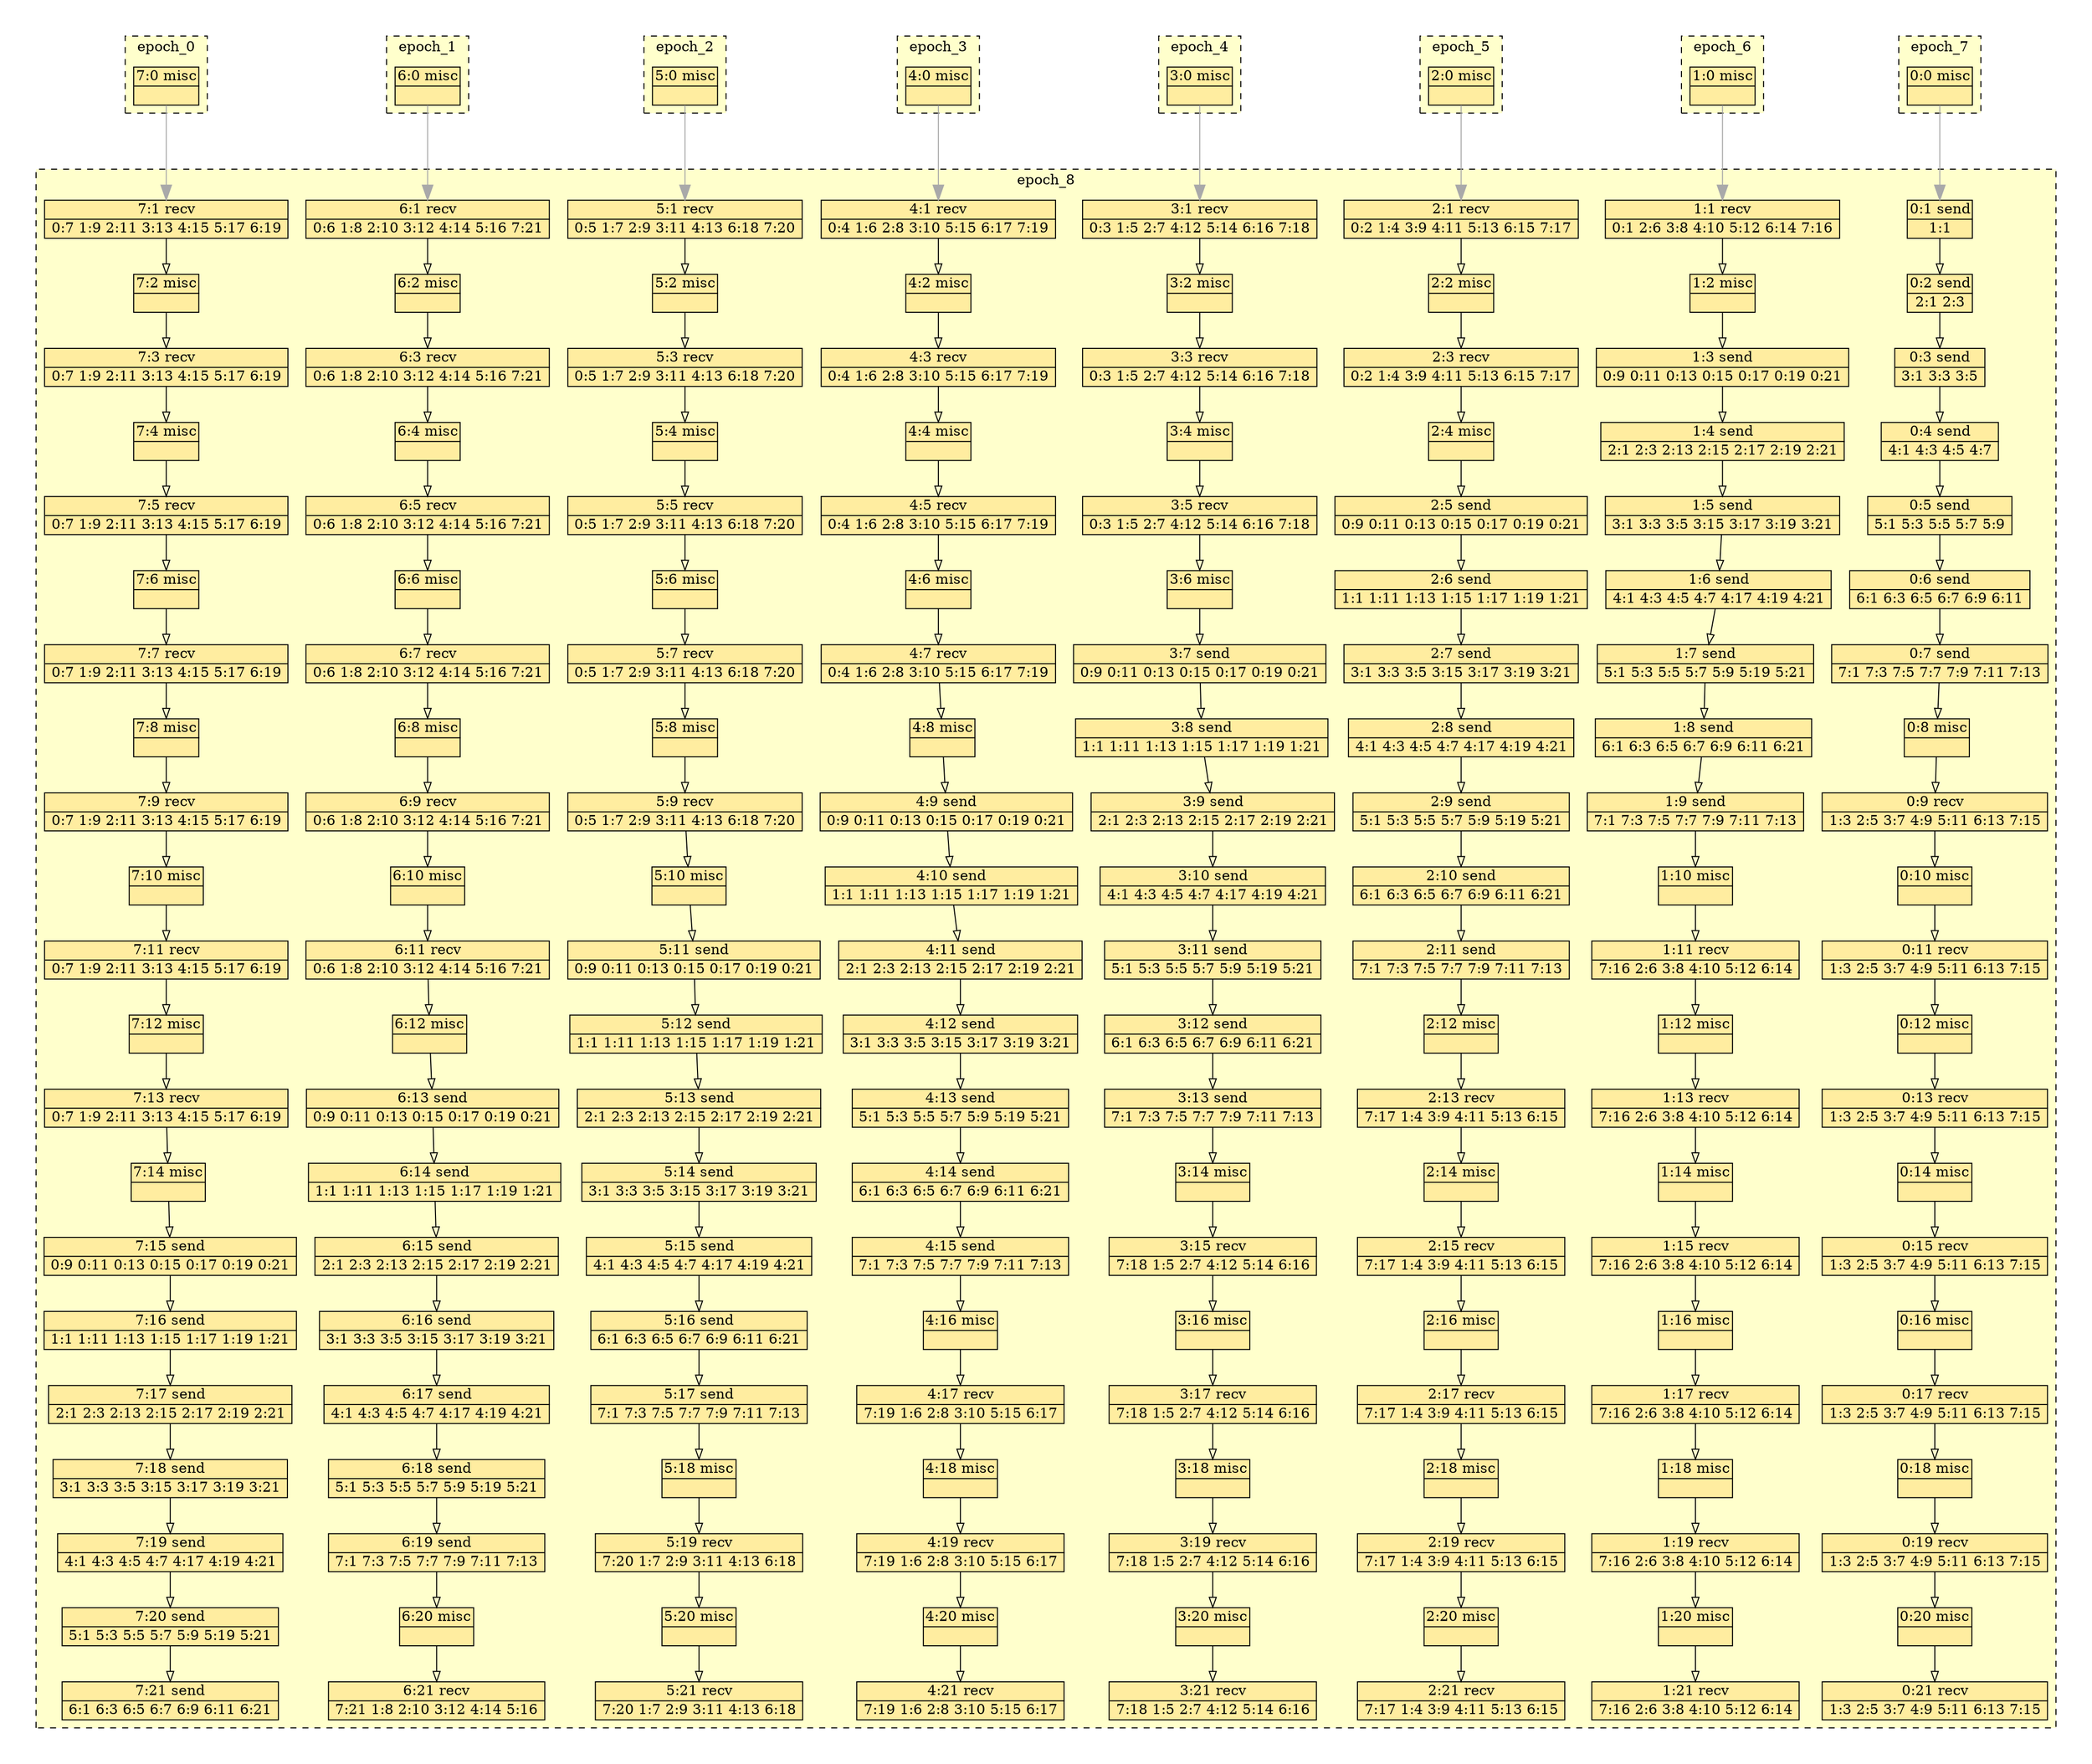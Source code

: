digraph{node[shape=none margin=0 style=filled colorscheme=ylorrd9 fillcolor=2];compound=true;splines=line;subgraph clusterdummy0_0{style=invis;subgraph clusterdummy0_1{style=invis;subgraph clusterdummy0_2{style=invis;subgraph cluster0{style=dashed;colorscheme=ylorrd9;bgcolor=1;edge[arrowhead=empty];label=epoch_0;154[label=<<table border="0" cellborder="0" cellspacing="0"><tr><td>7:0 misc</td></tr><hr/><tr><td> </td></tr></table>>];}}}}subgraph clusterdummy1_0{style=invis;subgraph clusterdummy1_1{style=invis;subgraph clusterdummy1_2{style=invis;subgraph cluster1{style=dashed;colorscheme=ylorrd9;bgcolor=1;edge[arrowhead=empty];label=epoch_1;132[label=<<table border="0" cellborder="0" cellspacing="0"><tr><td>6:0 misc</td></tr><hr/><tr><td> </td></tr></table>>];}}}}subgraph clusterdummy2_0{style=invis;subgraph clusterdummy2_1{style=invis;subgraph clusterdummy2_2{style=invis;subgraph cluster2{style=dashed;colorscheme=ylorrd9;bgcolor=1;edge[arrowhead=empty];label=epoch_2;110[label=<<table border="0" cellborder="0" cellspacing="0"><tr><td>5:0 misc</td></tr><hr/><tr><td> </td></tr></table>>];}}}}subgraph clusterdummy3_0{style=invis;subgraph clusterdummy3_1{style=invis;subgraph clusterdummy3_2{style=invis;subgraph cluster3{style=dashed;colorscheme=ylorrd9;bgcolor=1;edge[arrowhead=empty];label=epoch_3;88[label=<<table border="0" cellborder="0" cellspacing="0"><tr><td>4:0 misc</td></tr><hr/><tr><td> </td></tr></table>>];}}}}subgraph clusterdummy4_0{style=invis;subgraph clusterdummy4_1{style=invis;subgraph clusterdummy4_2{style=invis;subgraph cluster4{style=dashed;colorscheme=ylorrd9;bgcolor=1;edge[arrowhead=empty];label=epoch_4;66[label=<<table border="0" cellborder="0" cellspacing="0"><tr><td>3:0 misc</td></tr><hr/><tr><td> </td></tr></table>>];}}}}subgraph clusterdummy5_0{style=invis;subgraph clusterdummy5_1{style=invis;subgraph clusterdummy5_2{style=invis;subgraph cluster5{style=dashed;colorscheme=ylorrd9;bgcolor=1;edge[arrowhead=empty];label=epoch_5;44[label=<<table border="0" cellborder="0" cellspacing="0"><tr><td>2:0 misc</td></tr><hr/><tr><td> </td></tr></table>>];}}}}subgraph clusterdummy6_0{style=invis;subgraph clusterdummy6_1{style=invis;subgraph clusterdummy6_2{style=invis;subgraph cluster6{style=dashed;colorscheme=ylorrd9;bgcolor=1;edge[arrowhead=empty];label=epoch_6;22[label=<<table border="0" cellborder="0" cellspacing="0"><tr><td>1:0 misc</td></tr><hr/><tr><td> </td></tr></table>>];}}}}subgraph clusterdummy7_0{style=invis;subgraph clusterdummy7_1{style=invis;subgraph clusterdummy7_2{style=invis;subgraph cluster7{style=dashed;colorscheme=ylorrd9;bgcolor=1;edge[arrowhead=empty];label=epoch_7;0[label=<<table border="0" cellborder="0" cellspacing="0"><tr><td>0:0 misc</td></tr><hr/><tr><td> </td></tr></table>>];}}}}subgraph clusterdummy8_0{style=invis;subgraph clusterdummy8_1{style=invis;subgraph clusterdummy8_2{style=invis;subgraph cluster8{style=dashed;colorscheme=ylorrd9;bgcolor=1;edge[arrowhead=empty];label=epoch_8;1[label=<<table border="0" cellborder="0" cellspacing="0"><tr><td>0:1 send</td></tr><hr/><tr><td> 1:1 </td></tr></table>>];2[label=<<table border="0" cellborder="0" cellspacing="0"><tr><td>0:2 send</td></tr><hr/><tr><td> 2:1 2:3 </td></tr></table>>];1->2;3[label=<<table border="0" cellborder="0" cellspacing="0"><tr><td>0:3 send</td></tr><hr/><tr><td> 3:1 3:3 3:5 </td></tr></table>>];2->3;4[label=<<table border="0" cellborder="0" cellspacing="0"><tr><td>0:4 send</td></tr><hr/><tr><td> 4:1 4:3 4:5 4:7 </td></tr></table>>];3->4;5[label=<<table border="0" cellborder="0" cellspacing="0"><tr><td>0:5 send</td></tr><hr/><tr><td> 5:1 5:3 5:5 5:7 5:9 </td></tr></table>>];4->5;6[label=<<table border="0" cellborder="0" cellspacing="0"><tr><td>0:6 send</td></tr><hr/><tr><td> 6:1 6:3 6:5 6:7 6:9 6:11 </td></tr></table>>];5->6;7[label=<<table border="0" cellborder="0" cellspacing="0"><tr><td>0:7 send</td></tr><hr/><tr><td> 7:1 7:3 7:5 7:7 7:9 7:11 7:13 </td></tr></table>>];6->7;8[label=<<table border="0" cellborder="0" cellspacing="0"><tr><td>0:8 misc</td></tr><hr/><tr><td> </td></tr></table>>];7->8;9[label=<<table border="0" cellborder="0" cellspacing="0"><tr><td>0:9 recv</td></tr><hr/><tr><td> 1:3 2:5 3:7 4:9 5:11 6:13 7:15 </td></tr></table>>];8->9;10[label=<<table border="0" cellborder="0" cellspacing="0"><tr><td>0:10 misc</td></tr><hr/><tr><td> </td></tr></table>>];9->10;11[label=<<table border="0" cellborder="0" cellspacing="0"><tr><td>0:11 recv</td></tr><hr/><tr><td> 1:3 2:5 3:7 4:9 5:11 6:13 7:15 </td></tr></table>>];10->11;12[label=<<table border="0" cellborder="0" cellspacing="0"><tr><td>0:12 misc</td></tr><hr/><tr><td> </td></tr></table>>];11->12;13[label=<<table border="0" cellborder="0" cellspacing="0"><tr><td>0:13 recv</td></tr><hr/><tr><td> 1:3 2:5 3:7 4:9 5:11 6:13 7:15 </td></tr></table>>];12->13;14[label=<<table border="0" cellborder="0" cellspacing="0"><tr><td>0:14 misc</td></tr><hr/><tr><td> </td></tr></table>>];13->14;15[label=<<table border="0" cellborder="0" cellspacing="0"><tr><td>0:15 recv</td></tr><hr/><tr><td> 1:3 2:5 3:7 4:9 5:11 6:13 7:15 </td></tr></table>>];14->15;16[label=<<table border="0" cellborder="0" cellspacing="0"><tr><td>0:16 misc</td></tr><hr/><tr><td> </td></tr></table>>];15->16;17[label=<<table border="0" cellborder="0" cellspacing="0"><tr><td>0:17 recv</td></tr><hr/><tr><td> 1:3 2:5 3:7 4:9 5:11 6:13 7:15 </td></tr></table>>];16->17;18[label=<<table border="0" cellborder="0" cellspacing="0"><tr><td>0:18 misc</td></tr><hr/><tr><td> </td></tr></table>>];17->18;19[label=<<table border="0" cellborder="0" cellspacing="0"><tr><td>0:19 recv</td></tr><hr/><tr><td> 1:3 2:5 3:7 4:9 5:11 6:13 7:15 </td></tr></table>>];18->19;20[label=<<table border="0" cellborder="0" cellspacing="0"><tr><td>0:20 misc</td></tr><hr/><tr><td> </td></tr></table>>];19->20;21[label=<<table border="0" cellborder="0" cellspacing="0"><tr><td>0:21 recv</td></tr><hr/><tr><td> 1:3 2:5 3:7 4:9 5:11 6:13 7:15 </td></tr></table>>];20->21;23[label=<<table border="0" cellborder="0" cellspacing="0"><tr><td>1:1 recv</td></tr><hr/><tr><td> 0:1 2:6 3:8 4:10 5:12 6:14 7:16 </td></tr></table>>];24[label=<<table border="0" cellborder="0" cellspacing="0"><tr><td>1:2 misc</td></tr><hr/><tr><td> </td></tr></table>>];23->24;25[label=<<table border="0" cellborder="0" cellspacing="0"><tr><td>1:3 send</td></tr><hr/><tr><td> 0:9 0:11 0:13 0:15 0:17 0:19 0:21 </td></tr></table>>];24->25;26[label=<<table border="0" cellborder="0" cellspacing="0"><tr><td>1:4 send</td></tr><hr/><tr><td> 2:1 2:3 2:13 2:15 2:17 2:19 2:21 </td></tr></table>>];25->26;27[label=<<table border="0" cellborder="0" cellspacing="0"><tr><td>1:5 send</td></tr><hr/><tr><td> 3:1 3:3 3:5 3:15 3:17 3:19 3:21 </td></tr></table>>];26->27;28[label=<<table border="0" cellborder="0" cellspacing="0"><tr><td>1:6 send</td></tr><hr/><tr><td> 4:1 4:3 4:5 4:7 4:17 4:19 4:21 </td></tr></table>>];27->28;29[label=<<table border="0" cellborder="0" cellspacing="0"><tr><td>1:7 send</td></tr><hr/><tr><td> 5:1 5:3 5:5 5:7 5:9 5:19 5:21 </td></tr></table>>];28->29;30[label=<<table border="0" cellborder="0" cellspacing="0"><tr><td>1:8 send</td></tr><hr/><tr><td> 6:1 6:3 6:5 6:7 6:9 6:11 6:21 </td></tr></table>>];29->30;31[label=<<table border="0" cellborder="0" cellspacing="0"><tr><td>1:9 send</td></tr><hr/><tr><td> 7:1 7:3 7:5 7:7 7:9 7:11 7:13 </td></tr></table>>];30->31;32[label=<<table border="0" cellborder="0" cellspacing="0"><tr><td>1:10 misc</td></tr><hr/><tr><td> </td></tr></table>>];31->32;33[label=<<table border="0" cellborder="0" cellspacing="0"><tr><td>1:11 recv</td></tr><hr/><tr><td> 7:16 2:6 3:8 4:10 5:12 6:14 </td></tr></table>>];32->33;34[label=<<table border="0" cellborder="0" cellspacing="0"><tr><td>1:12 misc</td></tr><hr/><tr><td> </td></tr></table>>];33->34;35[label=<<table border="0" cellborder="0" cellspacing="0"><tr><td>1:13 recv</td></tr><hr/><tr><td> 7:16 2:6 3:8 4:10 5:12 6:14 </td></tr></table>>];34->35;36[label=<<table border="0" cellborder="0" cellspacing="0"><tr><td>1:14 misc</td></tr><hr/><tr><td> </td></tr></table>>];35->36;37[label=<<table border="0" cellborder="0" cellspacing="0"><tr><td>1:15 recv</td></tr><hr/><tr><td> 7:16 2:6 3:8 4:10 5:12 6:14 </td></tr></table>>];36->37;38[label=<<table border="0" cellborder="0" cellspacing="0"><tr><td>1:16 misc</td></tr><hr/><tr><td> </td></tr></table>>];37->38;39[label=<<table border="0" cellborder="0" cellspacing="0"><tr><td>1:17 recv</td></tr><hr/><tr><td> 7:16 2:6 3:8 4:10 5:12 6:14 </td></tr></table>>];38->39;40[label=<<table border="0" cellborder="0" cellspacing="0"><tr><td>1:18 misc</td></tr><hr/><tr><td> </td></tr></table>>];39->40;41[label=<<table border="0" cellborder="0" cellspacing="0"><tr><td>1:19 recv</td></tr><hr/><tr><td> 7:16 2:6 3:8 4:10 5:12 6:14 </td></tr></table>>];40->41;42[label=<<table border="0" cellborder="0" cellspacing="0"><tr><td>1:20 misc</td></tr><hr/><tr><td> </td></tr></table>>];41->42;43[label=<<table border="0" cellborder="0" cellspacing="0"><tr><td>1:21 recv</td></tr><hr/><tr><td> 7:16 2:6 3:8 4:10 5:12 6:14 </td></tr></table>>];42->43;45[label=<<table border="0" cellborder="0" cellspacing="0"><tr><td>2:1 recv</td></tr><hr/><tr><td> 0:2 1:4 3:9 4:11 5:13 6:15 7:17 </td></tr></table>>];46[label=<<table border="0" cellborder="0" cellspacing="0"><tr><td>2:2 misc</td></tr><hr/><tr><td> </td></tr></table>>];45->46;47[label=<<table border="0" cellborder="0" cellspacing="0"><tr><td>2:3 recv</td></tr><hr/><tr><td> 0:2 1:4 3:9 4:11 5:13 6:15 7:17 </td></tr></table>>];46->47;48[label=<<table border="0" cellborder="0" cellspacing="0"><tr><td>2:4 misc</td></tr><hr/><tr><td> </td></tr></table>>];47->48;49[label=<<table border="0" cellborder="0" cellspacing="0"><tr><td>2:5 send</td></tr><hr/><tr><td> 0:9 0:11 0:13 0:15 0:17 0:19 0:21 </td></tr></table>>];48->49;50[label=<<table border="0" cellborder="0" cellspacing="0"><tr><td>2:6 send</td></tr><hr/><tr><td> 1:1 1:11 1:13 1:15 1:17 1:19 1:21 </td></tr></table>>];49->50;51[label=<<table border="0" cellborder="0" cellspacing="0"><tr><td>2:7 send</td></tr><hr/><tr><td> 3:1 3:3 3:5 3:15 3:17 3:19 3:21 </td></tr></table>>];50->51;52[label=<<table border="0" cellborder="0" cellspacing="0"><tr><td>2:8 send</td></tr><hr/><tr><td> 4:1 4:3 4:5 4:7 4:17 4:19 4:21 </td></tr></table>>];51->52;53[label=<<table border="0" cellborder="0" cellspacing="0"><tr><td>2:9 send</td></tr><hr/><tr><td> 5:1 5:3 5:5 5:7 5:9 5:19 5:21 </td></tr></table>>];52->53;54[label=<<table border="0" cellborder="0" cellspacing="0"><tr><td>2:10 send</td></tr><hr/><tr><td> 6:1 6:3 6:5 6:7 6:9 6:11 6:21 </td></tr></table>>];53->54;55[label=<<table border="0" cellborder="0" cellspacing="0"><tr><td>2:11 send</td></tr><hr/><tr><td> 7:1 7:3 7:5 7:7 7:9 7:11 7:13 </td></tr></table>>];54->55;56[label=<<table border="0" cellborder="0" cellspacing="0"><tr><td>2:12 misc</td></tr><hr/><tr><td> </td></tr></table>>];55->56;57[label=<<table border="0" cellborder="0" cellspacing="0"><tr><td>2:13 recv</td></tr><hr/><tr><td> 7:17 1:4 3:9 4:11 5:13 6:15 </td></tr></table>>];56->57;58[label=<<table border="0" cellborder="0" cellspacing="0"><tr><td>2:14 misc</td></tr><hr/><tr><td> </td></tr></table>>];57->58;59[label=<<table border="0" cellborder="0" cellspacing="0"><tr><td>2:15 recv</td></tr><hr/><tr><td> 7:17 1:4 3:9 4:11 5:13 6:15 </td></tr></table>>];58->59;60[label=<<table border="0" cellborder="0" cellspacing="0"><tr><td>2:16 misc</td></tr><hr/><tr><td> </td></tr></table>>];59->60;61[label=<<table border="0" cellborder="0" cellspacing="0"><tr><td>2:17 recv</td></tr><hr/><tr><td> 7:17 1:4 3:9 4:11 5:13 6:15 </td></tr></table>>];60->61;62[label=<<table border="0" cellborder="0" cellspacing="0"><tr><td>2:18 misc</td></tr><hr/><tr><td> </td></tr></table>>];61->62;63[label=<<table border="0" cellborder="0" cellspacing="0"><tr><td>2:19 recv</td></tr><hr/><tr><td> 7:17 1:4 3:9 4:11 5:13 6:15 </td></tr></table>>];62->63;64[label=<<table border="0" cellborder="0" cellspacing="0"><tr><td>2:20 misc</td></tr><hr/><tr><td> </td></tr></table>>];63->64;65[label=<<table border="0" cellborder="0" cellspacing="0"><tr><td>2:21 recv</td></tr><hr/><tr><td> 7:17 1:4 3:9 4:11 5:13 6:15 </td></tr></table>>];64->65;67[label=<<table border="0" cellborder="0" cellspacing="0"><tr><td>3:1 recv</td></tr><hr/><tr><td> 0:3 1:5 2:7 4:12 5:14 6:16 7:18 </td></tr></table>>];68[label=<<table border="0" cellborder="0" cellspacing="0"><tr><td>3:2 misc</td></tr><hr/><tr><td> </td></tr></table>>];67->68;69[label=<<table border="0" cellborder="0" cellspacing="0"><tr><td>3:3 recv</td></tr><hr/><tr><td> 0:3 1:5 2:7 4:12 5:14 6:16 7:18 </td></tr></table>>];68->69;70[label=<<table border="0" cellborder="0" cellspacing="0"><tr><td>3:4 misc</td></tr><hr/><tr><td> </td></tr></table>>];69->70;71[label=<<table border="0" cellborder="0" cellspacing="0"><tr><td>3:5 recv</td></tr><hr/><tr><td> 0:3 1:5 2:7 4:12 5:14 6:16 7:18 </td></tr></table>>];70->71;72[label=<<table border="0" cellborder="0" cellspacing="0"><tr><td>3:6 misc</td></tr><hr/><tr><td> </td></tr></table>>];71->72;73[label=<<table border="0" cellborder="0" cellspacing="0"><tr><td>3:7 send</td></tr><hr/><tr><td> 0:9 0:11 0:13 0:15 0:17 0:19 0:21 </td></tr></table>>];72->73;74[label=<<table border="0" cellborder="0" cellspacing="0"><tr><td>3:8 send</td></tr><hr/><tr><td> 1:1 1:11 1:13 1:15 1:17 1:19 1:21 </td></tr></table>>];73->74;75[label=<<table border="0" cellborder="0" cellspacing="0"><tr><td>3:9 send</td></tr><hr/><tr><td> 2:1 2:3 2:13 2:15 2:17 2:19 2:21 </td></tr></table>>];74->75;76[label=<<table border="0" cellborder="0" cellspacing="0"><tr><td>3:10 send</td></tr><hr/><tr><td> 4:1 4:3 4:5 4:7 4:17 4:19 4:21 </td></tr></table>>];75->76;77[label=<<table border="0" cellborder="0" cellspacing="0"><tr><td>3:11 send</td></tr><hr/><tr><td> 5:1 5:3 5:5 5:7 5:9 5:19 5:21 </td></tr></table>>];76->77;78[label=<<table border="0" cellborder="0" cellspacing="0"><tr><td>3:12 send</td></tr><hr/><tr><td> 6:1 6:3 6:5 6:7 6:9 6:11 6:21 </td></tr></table>>];77->78;79[label=<<table border="0" cellborder="0" cellspacing="0"><tr><td>3:13 send</td></tr><hr/><tr><td> 7:1 7:3 7:5 7:7 7:9 7:11 7:13 </td></tr></table>>];78->79;80[label=<<table border="0" cellborder="0" cellspacing="0"><tr><td>3:14 misc</td></tr><hr/><tr><td> </td></tr></table>>];79->80;81[label=<<table border="0" cellborder="0" cellspacing="0"><tr><td>3:15 recv</td></tr><hr/><tr><td> 7:18 1:5 2:7 4:12 5:14 6:16 </td></tr></table>>];80->81;82[label=<<table border="0" cellborder="0" cellspacing="0"><tr><td>3:16 misc</td></tr><hr/><tr><td> </td></tr></table>>];81->82;83[label=<<table border="0" cellborder="0" cellspacing="0"><tr><td>3:17 recv</td></tr><hr/><tr><td> 7:18 1:5 2:7 4:12 5:14 6:16 </td></tr></table>>];82->83;84[label=<<table border="0" cellborder="0" cellspacing="0"><tr><td>3:18 misc</td></tr><hr/><tr><td> </td></tr></table>>];83->84;85[label=<<table border="0" cellborder="0" cellspacing="0"><tr><td>3:19 recv</td></tr><hr/><tr><td> 7:18 1:5 2:7 4:12 5:14 6:16 </td></tr></table>>];84->85;86[label=<<table border="0" cellborder="0" cellspacing="0"><tr><td>3:20 misc</td></tr><hr/><tr><td> </td></tr></table>>];85->86;87[label=<<table border="0" cellborder="0" cellspacing="0"><tr><td>3:21 recv</td></tr><hr/><tr><td> 7:18 1:5 2:7 4:12 5:14 6:16 </td></tr></table>>];86->87;89[label=<<table border="0" cellborder="0" cellspacing="0"><tr><td>4:1 recv</td></tr><hr/><tr><td> 0:4 1:6 2:8 3:10 5:15 6:17 7:19 </td></tr></table>>];90[label=<<table border="0" cellborder="0" cellspacing="0"><tr><td>4:2 misc</td></tr><hr/><tr><td> </td></tr></table>>];89->90;91[label=<<table border="0" cellborder="0" cellspacing="0"><tr><td>4:3 recv</td></tr><hr/><tr><td> 0:4 1:6 2:8 3:10 5:15 6:17 7:19 </td></tr></table>>];90->91;92[label=<<table border="0" cellborder="0" cellspacing="0"><tr><td>4:4 misc</td></tr><hr/><tr><td> </td></tr></table>>];91->92;93[label=<<table border="0" cellborder="0" cellspacing="0"><tr><td>4:5 recv</td></tr><hr/><tr><td> 0:4 1:6 2:8 3:10 5:15 6:17 7:19 </td></tr></table>>];92->93;94[label=<<table border="0" cellborder="0" cellspacing="0"><tr><td>4:6 misc</td></tr><hr/><tr><td> </td></tr></table>>];93->94;95[label=<<table border="0" cellborder="0" cellspacing="0"><tr><td>4:7 recv</td></tr><hr/><tr><td> 0:4 1:6 2:8 3:10 5:15 6:17 7:19 </td></tr></table>>];94->95;96[label=<<table border="0" cellborder="0" cellspacing="0"><tr><td>4:8 misc</td></tr><hr/><tr><td> </td></tr></table>>];95->96;97[label=<<table border="0" cellborder="0" cellspacing="0"><tr><td>4:9 send</td></tr><hr/><tr><td> 0:9 0:11 0:13 0:15 0:17 0:19 0:21 </td></tr></table>>];96->97;98[label=<<table border="0" cellborder="0" cellspacing="0"><tr><td>4:10 send</td></tr><hr/><tr><td> 1:1 1:11 1:13 1:15 1:17 1:19 1:21 </td></tr></table>>];97->98;99[label=<<table border="0" cellborder="0" cellspacing="0"><tr><td>4:11 send</td></tr><hr/><tr><td> 2:1 2:3 2:13 2:15 2:17 2:19 2:21 </td></tr></table>>];98->99;100[label=<<table border="0" cellborder="0" cellspacing="0"><tr><td>4:12 send</td></tr><hr/><tr><td> 3:1 3:3 3:5 3:15 3:17 3:19 3:21 </td></tr></table>>];99->100;101[label=<<table border="0" cellborder="0" cellspacing="0"><tr><td>4:13 send</td></tr><hr/><tr><td> 5:1 5:3 5:5 5:7 5:9 5:19 5:21 </td></tr></table>>];100->101;102[label=<<table border="0" cellborder="0" cellspacing="0"><tr><td>4:14 send</td></tr><hr/><tr><td> 6:1 6:3 6:5 6:7 6:9 6:11 6:21 </td></tr></table>>];101->102;103[label=<<table border="0" cellborder="0" cellspacing="0"><tr><td>4:15 send</td></tr><hr/><tr><td> 7:1 7:3 7:5 7:7 7:9 7:11 7:13 </td></tr></table>>];102->103;104[label=<<table border="0" cellborder="0" cellspacing="0"><tr><td>4:16 misc</td></tr><hr/><tr><td> </td></tr></table>>];103->104;105[label=<<table border="0" cellborder="0" cellspacing="0"><tr><td>4:17 recv</td></tr><hr/><tr><td> 7:19 1:6 2:8 3:10 5:15 6:17 </td></tr></table>>];104->105;106[label=<<table border="0" cellborder="0" cellspacing="0"><tr><td>4:18 misc</td></tr><hr/><tr><td> </td></tr></table>>];105->106;107[label=<<table border="0" cellborder="0" cellspacing="0"><tr><td>4:19 recv</td></tr><hr/><tr><td> 7:19 1:6 2:8 3:10 5:15 6:17 </td></tr></table>>];106->107;108[label=<<table border="0" cellborder="0" cellspacing="0"><tr><td>4:20 misc</td></tr><hr/><tr><td> </td></tr></table>>];107->108;109[label=<<table border="0" cellborder="0" cellspacing="0"><tr><td>4:21 recv</td></tr><hr/><tr><td> 7:19 1:6 2:8 3:10 5:15 6:17 </td></tr></table>>];108->109;111[label=<<table border="0" cellborder="0" cellspacing="0"><tr><td>5:1 recv</td></tr><hr/><tr><td> 0:5 1:7 2:9 3:11 4:13 6:18 7:20 </td></tr></table>>];112[label=<<table border="0" cellborder="0" cellspacing="0"><tr><td>5:2 misc</td></tr><hr/><tr><td> </td></tr></table>>];111->112;113[label=<<table border="0" cellborder="0" cellspacing="0"><tr><td>5:3 recv</td></tr><hr/><tr><td> 0:5 1:7 2:9 3:11 4:13 6:18 7:20 </td></tr></table>>];112->113;114[label=<<table border="0" cellborder="0" cellspacing="0"><tr><td>5:4 misc</td></tr><hr/><tr><td> </td></tr></table>>];113->114;115[label=<<table border="0" cellborder="0" cellspacing="0"><tr><td>5:5 recv</td></tr><hr/><tr><td> 0:5 1:7 2:9 3:11 4:13 6:18 7:20 </td></tr></table>>];114->115;116[label=<<table border="0" cellborder="0" cellspacing="0"><tr><td>5:6 misc</td></tr><hr/><tr><td> </td></tr></table>>];115->116;117[label=<<table border="0" cellborder="0" cellspacing="0"><tr><td>5:7 recv</td></tr><hr/><tr><td> 0:5 1:7 2:9 3:11 4:13 6:18 7:20 </td></tr></table>>];116->117;118[label=<<table border="0" cellborder="0" cellspacing="0"><tr><td>5:8 misc</td></tr><hr/><tr><td> </td></tr></table>>];117->118;119[label=<<table border="0" cellborder="0" cellspacing="0"><tr><td>5:9 recv</td></tr><hr/><tr><td> 0:5 1:7 2:9 3:11 4:13 6:18 7:20 </td></tr></table>>];118->119;120[label=<<table border="0" cellborder="0" cellspacing="0"><tr><td>5:10 misc</td></tr><hr/><tr><td> </td></tr></table>>];119->120;121[label=<<table border="0" cellborder="0" cellspacing="0"><tr><td>5:11 send</td></tr><hr/><tr><td> 0:9 0:11 0:13 0:15 0:17 0:19 0:21 </td></tr></table>>];120->121;122[label=<<table border="0" cellborder="0" cellspacing="0"><tr><td>5:12 send</td></tr><hr/><tr><td> 1:1 1:11 1:13 1:15 1:17 1:19 1:21 </td></tr></table>>];121->122;123[label=<<table border="0" cellborder="0" cellspacing="0"><tr><td>5:13 send</td></tr><hr/><tr><td> 2:1 2:3 2:13 2:15 2:17 2:19 2:21 </td></tr></table>>];122->123;124[label=<<table border="0" cellborder="0" cellspacing="0"><tr><td>5:14 send</td></tr><hr/><tr><td> 3:1 3:3 3:5 3:15 3:17 3:19 3:21 </td></tr></table>>];123->124;125[label=<<table border="0" cellborder="0" cellspacing="0"><tr><td>5:15 send</td></tr><hr/><tr><td> 4:1 4:3 4:5 4:7 4:17 4:19 4:21 </td></tr></table>>];124->125;126[label=<<table border="0" cellborder="0" cellspacing="0"><tr><td>5:16 send</td></tr><hr/><tr><td> 6:1 6:3 6:5 6:7 6:9 6:11 6:21 </td></tr></table>>];125->126;127[label=<<table border="0" cellborder="0" cellspacing="0"><tr><td>5:17 send</td></tr><hr/><tr><td> 7:1 7:3 7:5 7:7 7:9 7:11 7:13 </td></tr></table>>];126->127;128[label=<<table border="0" cellborder="0" cellspacing="0"><tr><td>5:18 misc</td></tr><hr/><tr><td> </td></tr></table>>];127->128;129[label=<<table border="0" cellborder="0" cellspacing="0"><tr><td>5:19 recv</td></tr><hr/><tr><td> 7:20 1:7 2:9 3:11 4:13 6:18 </td></tr></table>>];128->129;130[label=<<table border="0" cellborder="0" cellspacing="0"><tr><td>5:20 misc</td></tr><hr/><tr><td> </td></tr></table>>];129->130;131[label=<<table border="0" cellborder="0" cellspacing="0"><tr><td>5:21 recv</td></tr><hr/><tr><td> 7:20 1:7 2:9 3:11 4:13 6:18 </td></tr></table>>];130->131;133[label=<<table border="0" cellborder="0" cellspacing="0"><tr><td>6:1 recv</td></tr><hr/><tr><td> 0:6 1:8 2:10 3:12 4:14 5:16 7:21 </td></tr></table>>];134[label=<<table border="0" cellborder="0" cellspacing="0"><tr><td>6:2 misc</td></tr><hr/><tr><td> </td></tr></table>>];133->134;135[label=<<table border="0" cellborder="0" cellspacing="0"><tr><td>6:3 recv</td></tr><hr/><tr><td> 0:6 1:8 2:10 3:12 4:14 5:16 7:21 </td></tr></table>>];134->135;136[label=<<table border="0" cellborder="0" cellspacing="0"><tr><td>6:4 misc</td></tr><hr/><tr><td> </td></tr></table>>];135->136;137[label=<<table border="0" cellborder="0" cellspacing="0"><tr><td>6:5 recv</td></tr><hr/><tr><td> 0:6 1:8 2:10 3:12 4:14 5:16 7:21 </td></tr></table>>];136->137;138[label=<<table border="0" cellborder="0" cellspacing="0"><tr><td>6:6 misc</td></tr><hr/><tr><td> </td></tr></table>>];137->138;139[label=<<table border="0" cellborder="0" cellspacing="0"><tr><td>6:7 recv</td></tr><hr/><tr><td> 0:6 1:8 2:10 3:12 4:14 5:16 7:21 </td></tr></table>>];138->139;140[label=<<table border="0" cellborder="0" cellspacing="0"><tr><td>6:8 misc</td></tr><hr/><tr><td> </td></tr></table>>];139->140;141[label=<<table border="0" cellborder="0" cellspacing="0"><tr><td>6:9 recv</td></tr><hr/><tr><td> 0:6 1:8 2:10 3:12 4:14 5:16 7:21 </td></tr></table>>];140->141;142[label=<<table border="0" cellborder="0" cellspacing="0"><tr><td>6:10 misc</td></tr><hr/><tr><td> </td></tr></table>>];141->142;143[label=<<table border="0" cellborder="0" cellspacing="0"><tr><td>6:11 recv</td></tr><hr/><tr><td> 0:6 1:8 2:10 3:12 4:14 5:16 7:21 </td></tr></table>>];142->143;144[label=<<table border="0" cellborder="0" cellspacing="0"><tr><td>6:12 misc</td></tr><hr/><tr><td> </td></tr></table>>];143->144;145[label=<<table border="0" cellborder="0" cellspacing="0"><tr><td>6:13 send</td></tr><hr/><tr><td> 0:9 0:11 0:13 0:15 0:17 0:19 0:21 </td></tr></table>>];144->145;146[label=<<table border="0" cellborder="0" cellspacing="0"><tr><td>6:14 send</td></tr><hr/><tr><td> 1:1 1:11 1:13 1:15 1:17 1:19 1:21 </td></tr></table>>];145->146;147[label=<<table border="0" cellborder="0" cellspacing="0"><tr><td>6:15 send</td></tr><hr/><tr><td> 2:1 2:3 2:13 2:15 2:17 2:19 2:21 </td></tr></table>>];146->147;148[label=<<table border="0" cellborder="0" cellspacing="0"><tr><td>6:16 send</td></tr><hr/><tr><td> 3:1 3:3 3:5 3:15 3:17 3:19 3:21 </td></tr></table>>];147->148;149[label=<<table border="0" cellborder="0" cellspacing="0"><tr><td>6:17 send</td></tr><hr/><tr><td> 4:1 4:3 4:5 4:7 4:17 4:19 4:21 </td></tr></table>>];148->149;150[label=<<table border="0" cellborder="0" cellspacing="0"><tr><td>6:18 send</td></tr><hr/><tr><td> 5:1 5:3 5:5 5:7 5:9 5:19 5:21 </td></tr></table>>];149->150;151[label=<<table border="0" cellborder="0" cellspacing="0"><tr><td>6:19 send</td></tr><hr/><tr><td> 7:1 7:3 7:5 7:7 7:9 7:11 7:13 </td></tr></table>>];150->151;152[label=<<table border="0" cellborder="0" cellspacing="0"><tr><td>6:20 misc</td></tr><hr/><tr><td> </td></tr></table>>];151->152;153[label=<<table border="0" cellborder="0" cellspacing="0"><tr><td>6:21 recv</td></tr><hr/><tr><td> 7:21 1:8 2:10 3:12 4:14 5:16 </td></tr></table>>];152->153;155[label=<<table border="0" cellborder="0" cellspacing="0"><tr><td>7:1 recv</td></tr><hr/><tr><td> 0:7 1:9 2:11 3:13 4:15 5:17 6:19 </td></tr></table>>];156[label=<<table border="0" cellborder="0" cellspacing="0"><tr><td>7:2 misc</td></tr><hr/><tr><td> </td></tr></table>>];155->156;157[label=<<table border="0" cellborder="0" cellspacing="0"><tr><td>7:3 recv</td></tr><hr/><tr><td> 0:7 1:9 2:11 3:13 4:15 5:17 6:19 </td></tr></table>>];156->157;158[label=<<table border="0" cellborder="0" cellspacing="0"><tr><td>7:4 misc</td></tr><hr/><tr><td> </td></tr></table>>];157->158;159[label=<<table border="0" cellborder="0" cellspacing="0"><tr><td>7:5 recv</td></tr><hr/><tr><td> 0:7 1:9 2:11 3:13 4:15 5:17 6:19 </td></tr></table>>];158->159;160[label=<<table border="0" cellborder="0" cellspacing="0"><tr><td>7:6 misc</td></tr><hr/><tr><td> </td></tr></table>>];159->160;161[label=<<table border="0" cellborder="0" cellspacing="0"><tr><td>7:7 recv</td></tr><hr/><tr><td> 0:7 1:9 2:11 3:13 4:15 5:17 6:19 </td></tr></table>>];160->161;162[label=<<table border="0" cellborder="0" cellspacing="0"><tr><td>7:8 misc</td></tr><hr/><tr><td> </td></tr></table>>];161->162;163[label=<<table border="0" cellborder="0" cellspacing="0"><tr><td>7:9 recv</td></tr><hr/><tr><td> 0:7 1:9 2:11 3:13 4:15 5:17 6:19 </td></tr></table>>];162->163;164[label=<<table border="0" cellborder="0" cellspacing="0"><tr><td>7:10 misc</td></tr><hr/><tr><td> </td></tr></table>>];163->164;165[label=<<table border="0" cellborder="0" cellspacing="0"><tr><td>7:11 recv</td></tr><hr/><tr><td> 0:7 1:9 2:11 3:13 4:15 5:17 6:19 </td></tr></table>>];164->165;166[label=<<table border="0" cellborder="0" cellspacing="0"><tr><td>7:12 misc</td></tr><hr/><tr><td> </td></tr></table>>];165->166;167[label=<<table border="0" cellborder="0" cellspacing="0"><tr><td>7:13 recv</td></tr><hr/><tr><td> 0:7 1:9 2:11 3:13 4:15 5:17 6:19 </td></tr></table>>];166->167;168[label=<<table border="0" cellborder="0" cellspacing="0"><tr><td>7:14 misc</td></tr><hr/><tr><td> </td></tr></table>>];167->168;169[label=<<table border="0" cellborder="0" cellspacing="0"><tr><td>7:15 send</td></tr><hr/><tr><td> 0:9 0:11 0:13 0:15 0:17 0:19 0:21 </td></tr></table>>];168->169;170[label=<<table border="0" cellborder="0" cellspacing="0"><tr><td>7:16 send</td></tr><hr/><tr><td> 1:1 1:11 1:13 1:15 1:17 1:19 1:21 </td></tr></table>>];169->170;171[label=<<table border="0" cellborder="0" cellspacing="0"><tr><td>7:17 send</td></tr><hr/><tr><td> 2:1 2:3 2:13 2:15 2:17 2:19 2:21 </td></tr></table>>];170->171;172[label=<<table border="0" cellborder="0" cellspacing="0"><tr><td>7:18 send</td></tr><hr/><tr><td> 3:1 3:3 3:5 3:15 3:17 3:19 3:21 </td></tr></table>>];171->172;173[label=<<table border="0" cellborder="0" cellspacing="0"><tr><td>7:19 send</td></tr><hr/><tr><td> 4:1 4:3 4:5 4:7 4:17 4:19 4:21 </td></tr></table>>];172->173;174[label=<<table border="0" cellborder="0" cellspacing="0"><tr><td>7:20 send</td></tr><hr/><tr><td> 5:1 5:3 5:5 5:7 5:9 5:19 5:21 </td></tr></table>>];173->174;175[label=<<table border="0" cellborder="0" cellspacing="0"><tr><td>7:21 send</td></tr><hr/><tr><td> 6:1 6:3 6:5 6:7 6:9 6:11 6:21 </td></tr></table>>];174->175;}}}}subgraph clusterdummy9_0{style=invis;subgraph clusterdummy9_1{style=invis;subgraph clusterdummy9_2{style=invis;subgraph cluster9{style=dashed;colorscheme=ylorrd9;bgcolor=1;edge[arrowhead=empty];label=epoch_9;}}}}subgraph{edge[color=darkgray arrowsize=1.5];0->1;22->23;44->45;66->67;88->89;110->111;132->133;154->155;}}